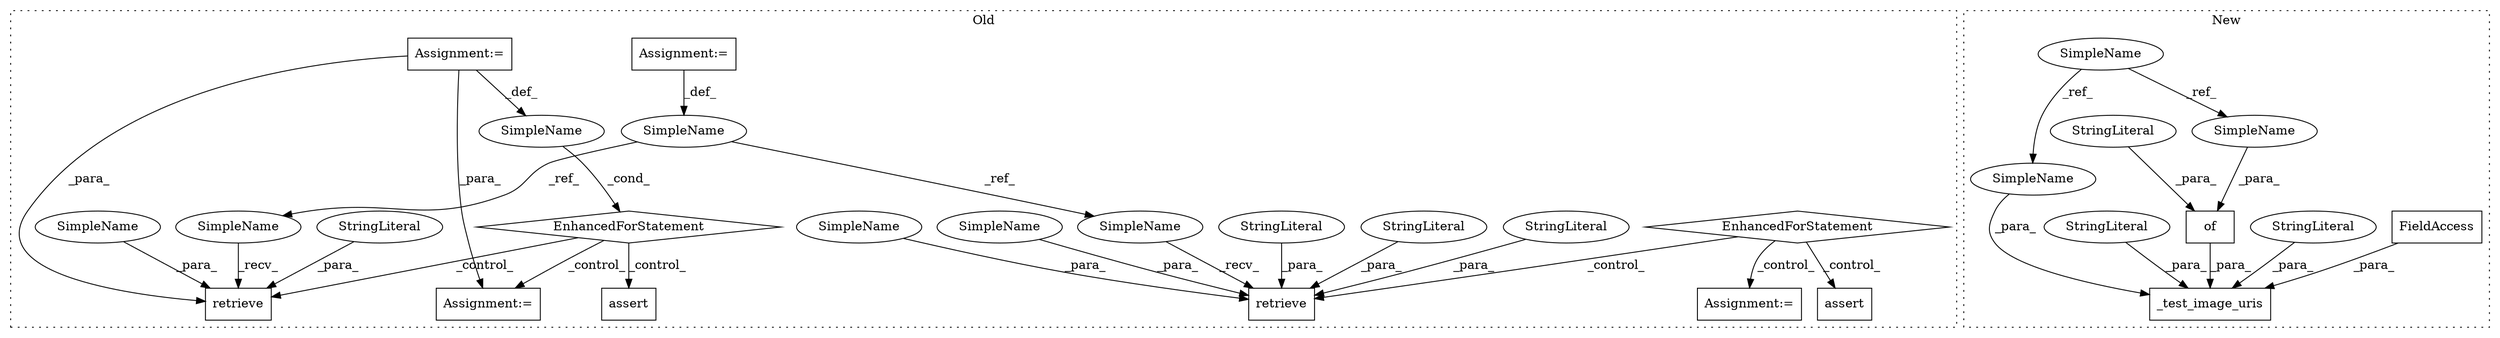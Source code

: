 digraph G {
subgraph cluster0 {
1 [label="EnhancedForStatement" a="70" s="2318,2444" l="78,2" shape="diamond"];
4 [label="SimpleName" a="42" s="2403" l="9" shape="ellipse"];
5 [label="retrieve" a="32" s="2469,2581" l="9,1" shape="box"];
8 [label="SimpleName" a="42" s="2281" l="10" shape="ellipse"];
9 [label="retrieve" a="32" s="2874,2987" l="9,1" shape="box"];
10 [label="EnhancedForStatement" a="70" s="2738,2849" l="53,2" shape="diamond"];
13 [label="StringLiteral" a="45" s="2478" l="12" shape="ellipse"];
14 [label="StringLiteral" a="45" s="2962" l="14" shape="ellipse"];
15 [label="StringLiteral" a="45" s="2977" l="10" shape="ellipse"];
16 [label="StringLiteral" a="45" s="2883" l="12" shape="ellipse"];
18 [label="assert" a="6" s="3105" l="7" shape="box"];
19 [label="Assignment:=" a="7" s="2318,2444" l="78,2" shape="box"];
20 [label="assert" a="6" s="2702" l="7" shape="box"];
21 [label="Assignment:=" a="7" s="2598" l="1" shape="box"];
22 [label="Assignment:=" a="7" s="3004" l="1" shape="box"];
23 [label="Assignment:=" a="7" s="2281" l="10" shape="box"];
26 [label="SimpleName" a="42" s="2526" l="30" shape="ellipse"];
27 [label="SimpleName" a="42" s="2931" l="30" shape="ellipse"];
28 [label="SimpleName" a="42" s="2458" l="10" shape="ellipse"];
29 [label="SimpleName" a="42" s="2863" l="10" shape="ellipse"];
30 [label="SimpleName" a="42" s="2896" l="6" shape="ellipse"];
label = "Old";
style="dotted";
}
subgraph cluster1 {
2 [label="_test_image_uris" a="32" s="2808,2950" l="17,1" shape="box"];
3 [label="StringLiteral" a="45" s="2897" l="10" shape="ellipse"];
6 [label="SimpleName" a="42" s="2613" l="30" shape="ellipse"];
7 [label="of" a="32" s="2705,2801" l="3,1" shape="box"];
11 [label="StringLiteral" a="45" s="2825" l="12" shape="ellipse"];
12 [label="StringLiteral" a="45" s="2758" l="12" shape="ellipse"];
17 [label="FieldAccess" a="22" s="2908" l="25" shape="box"];
24 [label="SimpleName" a="42" s="2866" l="30" shape="ellipse"];
25 [label="SimpleName" a="42" s="2771" l="30" shape="ellipse"];
label = "New";
style="dotted";
}
1 -> 5 [label="_control_"];
1 -> 20 [label="_control_"];
1 -> 21 [label="_control_"];
3 -> 2 [label="_para_"];
4 -> 1 [label="_cond_"];
6 -> 25 [label="_ref_"];
6 -> 24 [label="_ref_"];
7 -> 2 [label="_para_"];
8 -> 29 [label="_ref_"];
8 -> 28 [label="_ref_"];
10 -> 18 [label="_control_"];
10 -> 9 [label="_control_"];
10 -> 22 [label="_control_"];
11 -> 2 [label="_para_"];
12 -> 7 [label="_para_"];
13 -> 5 [label="_para_"];
14 -> 9 [label="_para_"];
15 -> 9 [label="_para_"];
16 -> 9 [label="_para_"];
17 -> 2 [label="_para_"];
19 -> 4 [label="_def_"];
19 -> 21 [label="_para_"];
19 -> 5 [label="_para_"];
23 -> 8 [label="_def_"];
24 -> 2 [label="_para_"];
25 -> 7 [label="_para_"];
26 -> 5 [label="_para_"];
27 -> 9 [label="_para_"];
28 -> 5 [label="_recv_"];
29 -> 9 [label="_recv_"];
30 -> 9 [label="_para_"];
}